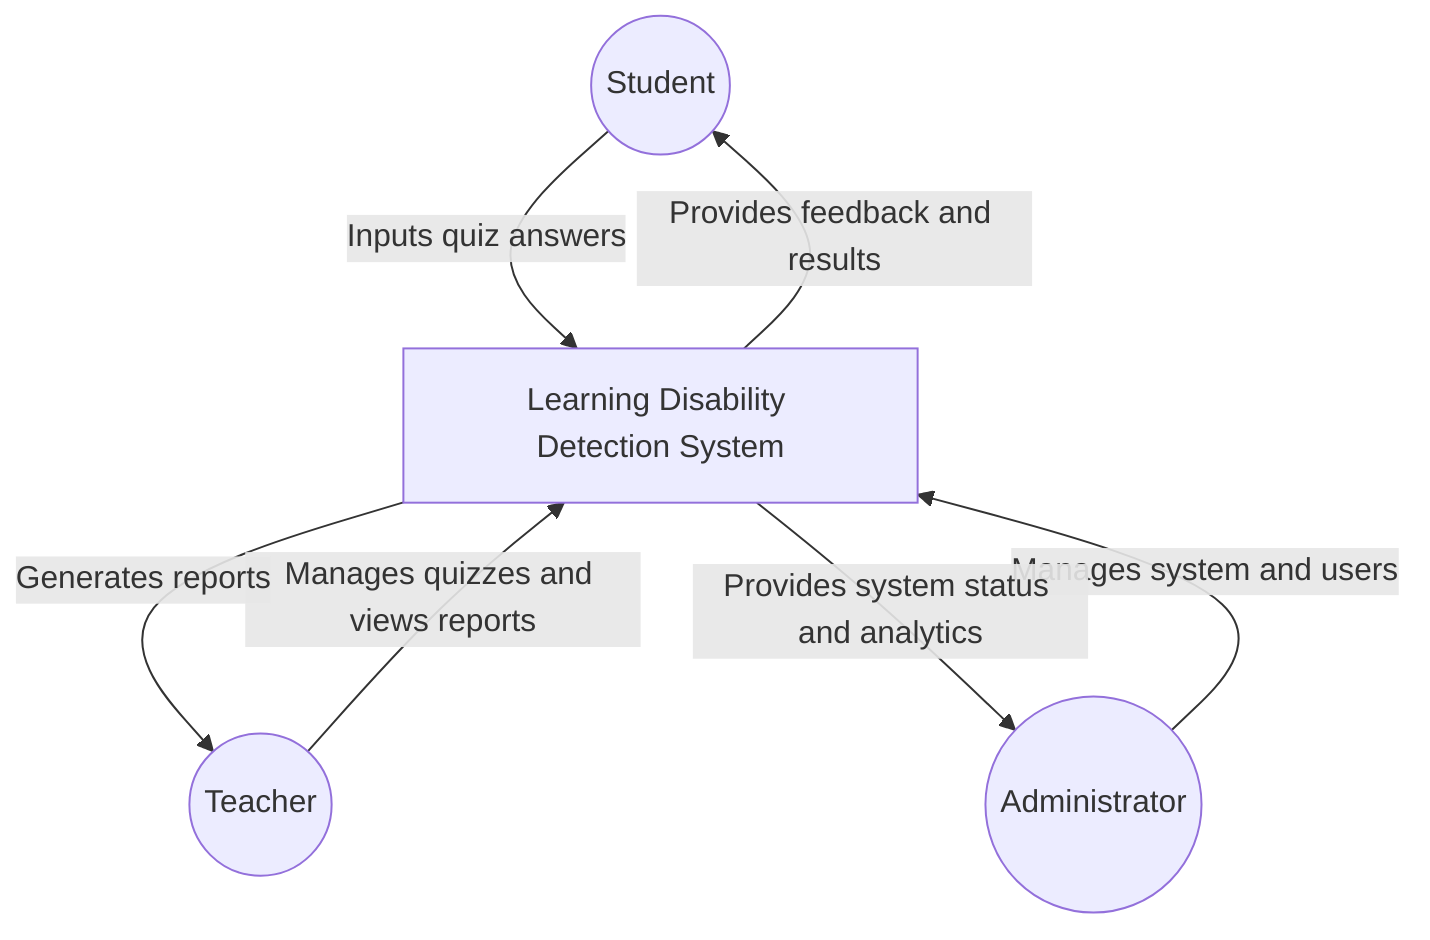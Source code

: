 graph TD
    Student((Student))
    Teacher((Teacher))
    Administrator((Administrator))
    LDDS[Learning Disability Detection System]

    Student -->|Inputs quiz answers| LDDS
    LDDS -->|Provides feedback and results| Student
    
    Teacher -->|Manages quizzes and views reports| LDDS
    LDDS -->|Generates reports| Teacher
    
    Administrator -->|Manages system and users| LDDS
    LDDS -->|Provides system status and analytics| Administrator
